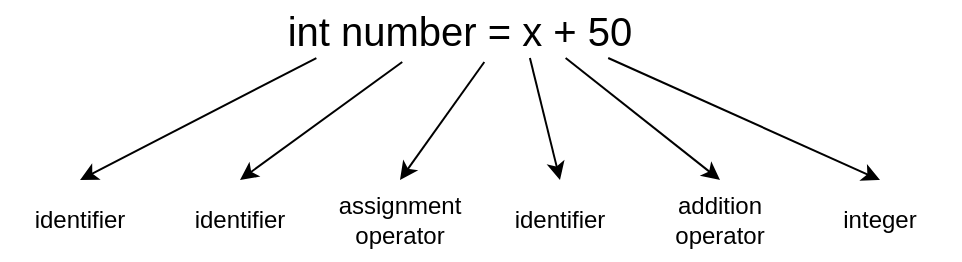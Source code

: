 <mxfile version="16.5.1" type="device"><diagram id="C5RBs43oDa-KdzZeNtuy" name="Page-1"><mxGraphModel dx="942" dy="869" grid="1" gridSize="10" guides="1" tooltips="1" connect="1" arrows="1" fold="1" page="1" pageScale="1" pageWidth="827" pageHeight="1169" math="0" shadow="0"><root><mxCell id="WIyWlLk6GJQsqaUBKTNV-0"/><mxCell id="WIyWlLk6GJQsqaUBKTNV-1" parent="WIyWlLk6GJQsqaUBKTNV-0"/><mxCell id="Au-_GYVBqaUbe7t9XRES-0" value="&lt;font style=&quot;font-size: 20px&quot;&gt;int number = x + 50&lt;/font&gt;" style="rounded=0;whiteSpace=wrap;html=1;strokeColor=none;gradientColor=none;fillColor=none;" parent="WIyWlLk6GJQsqaUBKTNV-1" vertex="1"><mxGeometry x="120" y="110" width="380" height="30" as="geometry"/></mxCell><mxCell id="Au-_GYVBqaUbe7t9XRES-1" value="" style="endArrow=classic;html=1;rounded=0;fontSize=30;exitX=0.311;exitY=0.967;exitDx=0;exitDy=0;exitPerimeter=0;entryX=0.5;entryY=0;entryDx=0;entryDy=0;" parent="WIyWlLk6GJQsqaUBKTNV-1" source="Au-_GYVBqaUbe7t9XRES-0" target="DXg5y1ZLJ2LsG5LtXSDG-0" edge="1"><mxGeometry width="50" height="50" relative="1" as="geometry"><mxPoint x="390" y="540" as="sourcePoint"/><mxPoint x="440" y="490" as="targetPoint"/></mxGeometry></mxCell><mxCell id="DXg5y1ZLJ2LsG5LtXSDG-0" value="identifier" style="rounded=0;whiteSpace=wrap;html=1;strokeColor=none;fillColor=none;" parent="WIyWlLk6GJQsqaUBKTNV-1" vertex="1"><mxGeometry x="80" y="200" width="80" height="40" as="geometry"/></mxCell><mxCell id="DXg5y1ZLJ2LsG5LtXSDG-1" value="identifier" style="rounded=0;whiteSpace=wrap;html=1;strokeColor=none;fillColor=none;" parent="WIyWlLk6GJQsqaUBKTNV-1" vertex="1"><mxGeometry x="320" y="200" width="80" height="40" as="geometry"/></mxCell><mxCell id="DXg5y1ZLJ2LsG5LtXSDG-2" value="assignment operator" style="rounded=0;whiteSpace=wrap;html=1;strokeColor=none;fillColor=none;" parent="WIyWlLk6GJQsqaUBKTNV-1" vertex="1"><mxGeometry x="240" y="200" width="80" height="40" as="geometry"/></mxCell><mxCell id="DXg5y1ZLJ2LsG5LtXSDG-3" value="integer" style="rounded=0;whiteSpace=wrap;html=1;strokeColor=none;fillColor=none;" parent="WIyWlLk6GJQsqaUBKTNV-1" vertex="1"><mxGeometry x="480" y="200" width="80" height="40" as="geometry"/></mxCell><mxCell id="DXg5y1ZLJ2LsG5LtXSDG-4" value="addition operator" style="rounded=0;whiteSpace=wrap;html=1;strokeColor=none;fillColor=none;" parent="WIyWlLk6GJQsqaUBKTNV-1" vertex="1"><mxGeometry x="400" y="200" width="80" height="40" as="geometry"/></mxCell><mxCell id="DXg5y1ZLJ2LsG5LtXSDG-5" value="identifier" style="rounded=0;whiteSpace=wrap;html=1;strokeColor=none;fillColor=none;" parent="WIyWlLk6GJQsqaUBKTNV-1" vertex="1"><mxGeometry x="160" y="200" width="80" height="40" as="geometry"/></mxCell><mxCell id="DXg5y1ZLJ2LsG5LtXSDG-6" value="" style="endArrow=classic;html=1;rounded=0;exitX=0.424;exitY=1.033;exitDx=0;exitDy=0;exitPerimeter=0;entryX=0.5;entryY=0;entryDx=0;entryDy=0;" parent="WIyWlLk6GJQsqaUBKTNV-1" source="Au-_GYVBqaUbe7t9XRES-0" target="DXg5y1ZLJ2LsG5LtXSDG-5" edge="1"><mxGeometry width="50" height="50" relative="1" as="geometry"><mxPoint x="390" y="550" as="sourcePoint"/><mxPoint x="440" y="500" as="targetPoint"/></mxGeometry></mxCell><mxCell id="DXg5y1ZLJ2LsG5LtXSDG-7" value="" style="endArrow=classic;html=1;rounded=0;exitX=0.532;exitY=1.033;exitDx=0;exitDy=0;exitPerimeter=0;entryX=0.5;entryY=0;entryDx=0;entryDy=0;" parent="WIyWlLk6GJQsqaUBKTNV-1" source="Au-_GYVBqaUbe7t9XRES-0" target="DXg5y1ZLJ2LsG5LtXSDG-2" edge="1"><mxGeometry width="50" height="50" relative="1" as="geometry"><mxPoint x="390" y="550" as="sourcePoint"/><mxPoint x="440" y="500" as="targetPoint"/></mxGeometry></mxCell><mxCell id="DXg5y1ZLJ2LsG5LtXSDG-8" value="" style="endArrow=classic;html=1;rounded=0;exitX=0.592;exitY=0.967;exitDx=0;exitDy=0;exitPerimeter=0;entryX=0.5;entryY=0;entryDx=0;entryDy=0;" parent="WIyWlLk6GJQsqaUBKTNV-1" source="Au-_GYVBqaUbe7t9XRES-0" target="DXg5y1ZLJ2LsG5LtXSDG-1" edge="1"><mxGeometry width="50" height="50" relative="1" as="geometry"><mxPoint x="390" y="550" as="sourcePoint"/><mxPoint x="440" y="500" as="targetPoint"/></mxGeometry></mxCell><mxCell id="DXg5y1ZLJ2LsG5LtXSDG-9" value="" style="endArrow=classic;html=1;rounded=0;exitX=0.639;exitY=0.967;exitDx=0;exitDy=0;exitPerimeter=0;entryX=0.5;entryY=0;entryDx=0;entryDy=0;" parent="WIyWlLk6GJQsqaUBKTNV-1" source="Au-_GYVBqaUbe7t9XRES-0" target="DXg5y1ZLJ2LsG5LtXSDG-4" edge="1"><mxGeometry width="50" height="50" relative="1" as="geometry"><mxPoint x="390" y="550" as="sourcePoint"/><mxPoint x="440" y="500" as="targetPoint"/></mxGeometry></mxCell><mxCell id="DXg5y1ZLJ2LsG5LtXSDG-10" value="" style="endArrow=classic;html=1;rounded=0;exitX=0.695;exitY=0.967;exitDx=0;exitDy=0;exitPerimeter=0;entryX=0.5;entryY=0;entryDx=0;entryDy=0;" parent="WIyWlLk6GJQsqaUBKTNV-1" source="Au-_GYVBqaUbe7t9XRES-0" target="DXg5y1ZLJ2LsG5LtXSDG-3" edge="1"><mxGeometry width="50" height="50" relative="1" as="geometry"><mxPoint x="390" y="550" as="sourcePoint"/><mxPoint x="440" y="500" as="targetPoint"/></mxGeometry></mxCell></root></mxGraphModel></diagram></mxfile>